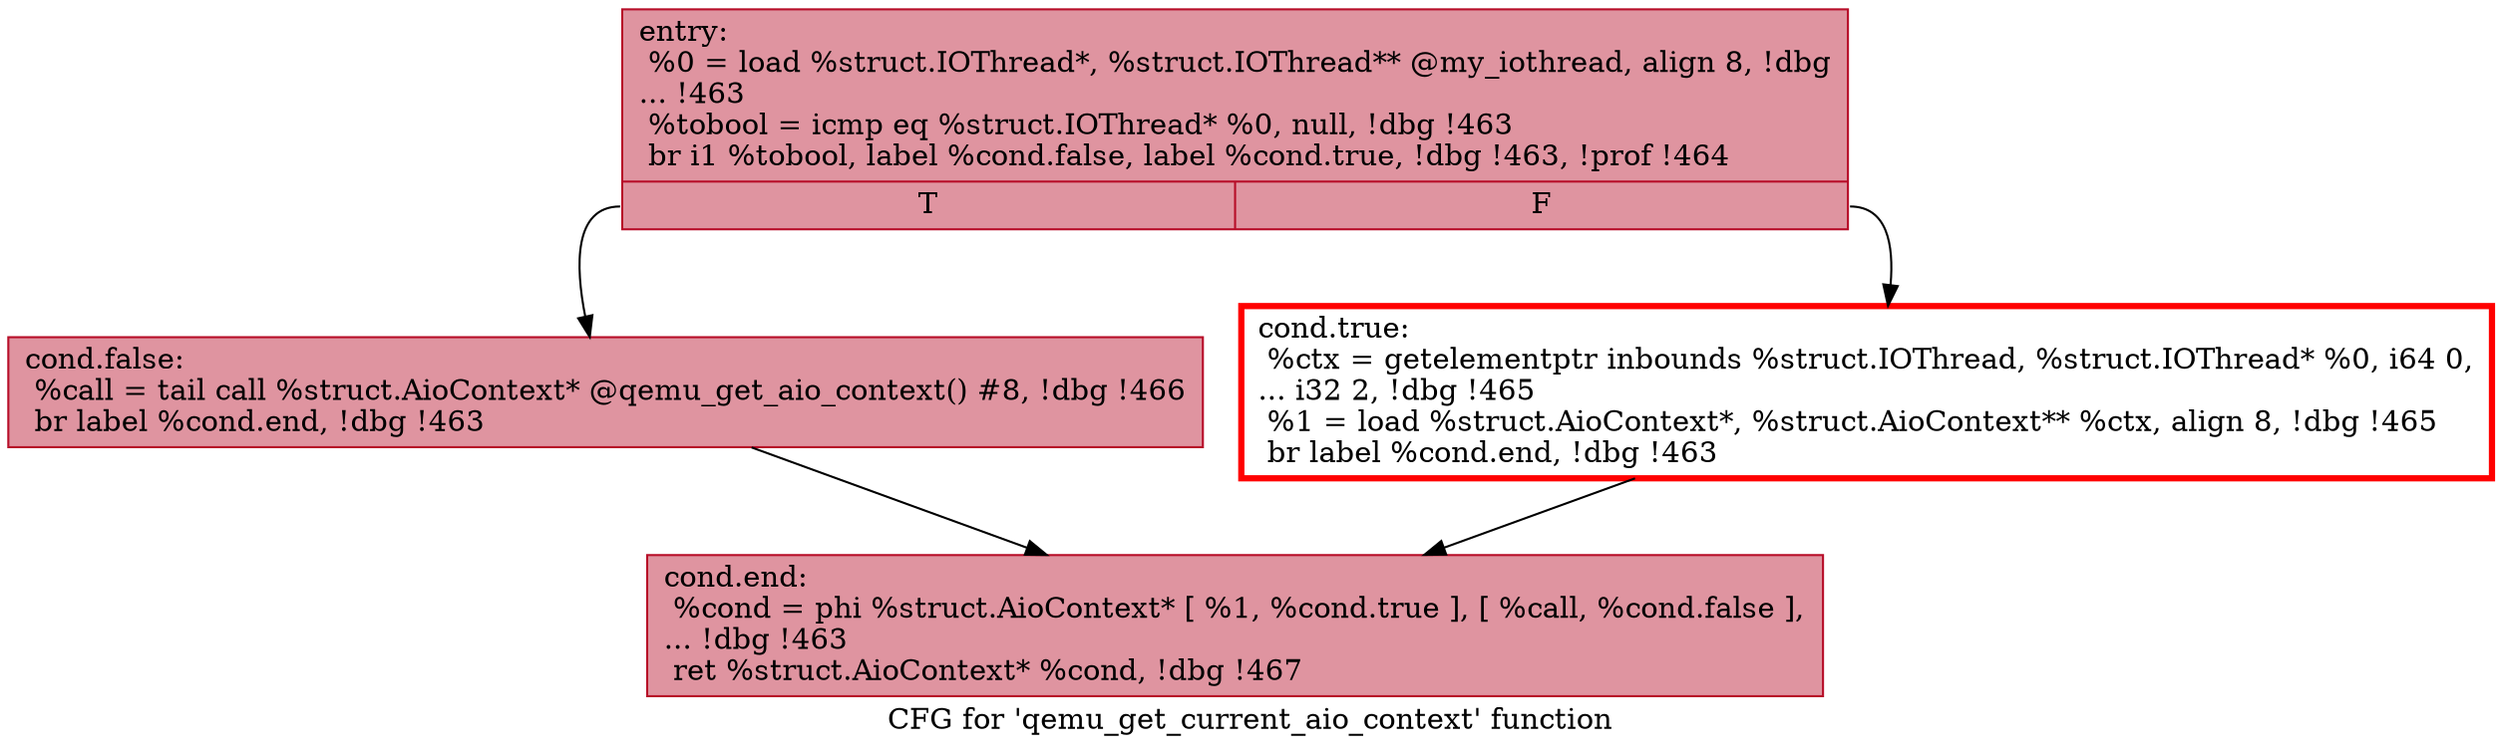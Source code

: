 digraph "CFG for 'qemu_get_current_aio_context' function" {
	label="CFG for 'qemu_get_current_aio_context' function";

	Node0x55a4bc6bc4c0 [shape=record,color="#b70d28ff", style=filled, fillcolor="#b70d2870",label="{entry:\l  %0 = load %struct.IOThread*, %struct.IOThread** @my_iothread, align 8, !dbg\l... !463\l  %tobool = icmp eq %struct.IOThread* %0, null, !dbg !463\l  br i1 %tobool, label %cond.false, label %cond.true, !dbg !463, !prof !464\l|{<s0>T|<s1>F}}"];
	Node0x55a4bc6bc4c0:s0 -> Node0x55a4bc6ce7e0;
	Node0x55a4bc6bc4c0:s1 -> Node0x55a4bc6cb8b0;
	Node0x55a4bc6cb8b0 [shape=record,penwidth=3.0, color="red",label="{cond.true:                                        \l  %ctx = getelementptr inbounds %struct.IOThread, %struct.IOThread* %0, i64 0,\l... i32 2, !dbg !465\l  %1 = load %struct.AioContext*, %struct.AioContext** %ctx, align 8, !dbg !465\l  br label %cond.end, !dbg !463\l}"];
	Node0x55a4bc6cb8b0 -> Node0x55a4bc6de2b0;
	Node0x55a4bc6ce7e0 [shape=record,color="#b70d28ff", style=filled, fillcolor="#b70d2870",label="{cond.false:                                       \l  %call = tail call %struct.AioContext* @qemu_get_aio_context() #8, !dbg !466\l  br label %cond.end, !dbg !463\l}"];
	Node0x55a4bc6ce7e0 -> Node0x55a4bc6de2b0;
	Node0x55a4bc6de2b0 [shape=record,color="#b70d28ff", style=filled, fillcolor="#b70d2870",label="{cond.end:                                         \l  %cond = phi %struct.AioContext* [ %1, %cond.true ], [ %call, %cond.false ],\l... !dbg !463\l  ret %struct.AioContext* %cond, !dbg !467\l}"];
}
